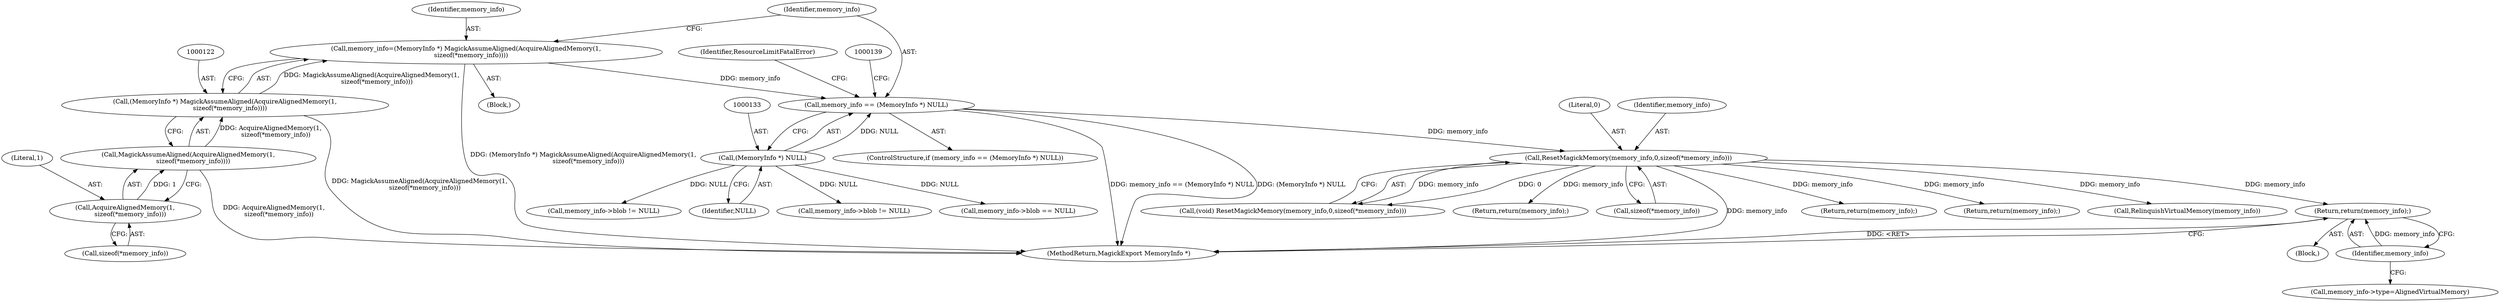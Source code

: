 digraph "0_ImageMagick_0474237508f39c4f783208123431815f1ededb76_5@pointer" {
"1000187" [label="(Return,return(memory_info);)"];
"1000188" [label="(Identifier,memory_info)"];
"1000140" [label="(Call,ResetMagickMemory(memory_info,0,sizeof(*memory_info)))"];
"1000130" [label="(Call,memory_info == (MemoryInfo *) NULL)"];
"1000119" [label="(Call,memory_info=(MemoryInfo *) MagickAssumeAligned(AcquireAlignedMemory(1,\n     sizeof(*memory_info))))"];
"1000121" [label="(Call,(MemoryInfo *) MagickAssumeAligned(AcquireAlignedMemory(1,\n     sizeof(*memory_info))))"];
"1000123" [label="(Call,MagickAssumeAligned(AcquireAlignedMemory(1,\n     sizeof(*memory_info))))"];
"1000124" [label="(Call,AcquireAlignedMemory(1,\n     sizeof(*memory_info)))"];
"1000132" [label="(Call,(MemoryInfo *) NULL)"];
"1000119" [label="(Call,memory_info=(MemoryInfo *) MagickAssumeAligned(AcquireAlignedMemory(1,\n     sizeof(*memory_info))))"];
"1000138" [label="(Call,(void) ResetMagickMemory(memory_info,0,sizeof(*memory_info)))"];
"1000129" [label="(ControlStructure,if (memory_info == (MemoryInfo *) NULL))"];
"1000295" [label="(Return,return(memory_info);)"];
"1000187" [label="(Return,return(memory_info);)"];
"1000142" [label="(Literal,0)"];
"1000320" [label="(Call,memory_info->blob == NULL)"];
"1000132" [label="(Call,(MemoryInfo *) NULL)"];
"1000130" [label="(Call,memory_info == (MemoryInfo *) NULL)"];
"1000176" [label="(Call,memory_info->blob != NULL)"];
"1000136" [label="(Identifier,ResourceLimitFatalError)"];
"1000125" [label="(Literal,1)"];
"1000140" [label="(Call,ResetMagickMemory(memory_info,0,sizeof(*memory_info)))"];
"1000143" [label="(Call,sizeof(*memory_info))"];
"1000188" [label="(Identifier,memory_info)"];
"1000181" [label="(Block,)"];
"1000134" [label="(Identifier,NULL)"];
"1000131" [label="(Identifier,memory_info)"];
"1000210" [label="(Call,memory_info->blob != NULL)"];
"1000121" [label="(Call,(MemoryInfo *) MagickAssumeAligned(AcquireAlignedMemory(1,\n     sizeof(*memory_info))))"];
"1000182" [label="(Call,memory_info->type=AlignedVirtualMemory)"];
"1000141" [label="(Identifier,memory_info)"];
"1000355" [label="(MethodReturn,MagickExport MemoryInfo *)"];
"1000126" [label="(Call,sizeof(*memory_info))"];
"1000221" [label="(Return,return(memory_info);)"];
"1000120" [label="(Identifier,memory_info)"];
"1000353" [label="(Return,return(memory_info);)"];
"1000106" [label="(Block,)"];
"1000351" [label="(Call,RelinquishVirtualMemory(memory_info))"];
"1000123" [label="(Call,MagickAssumeAligned(AcquireAlignedMemory(1,\n     sizeof(*memory_info))))"];
"1000124" [label="(Call,AcquireAlignedMemory(1,\n     sizeof(*memory_info)))"];
"1000187" -> "1000181"  [label="AST: "];
"1000187" -> "1000188"  [label="CFG: "];
"1000188" -> "1000187"  [label="AST: "];
"1000355" -> "1000187"  [label="CFG: "];
"1000187" -> "1000355"  [label="DDG: <RET>"];
"1000188" -> "1000187"  [label="DDG: memory_info"];
"1000140" -> "1000187"  [label="DDG: memory_info"];
"1000188" -> "1000182"  [label="CFG: "];
"1000140" -> "1000138"  [label="AST: "];
"1000140" -> "1000143"  [label="CFG: "];
"1000141" -> "1000140"  [label="AST: "];
"1000142" -> "1000140"  [label="AST: "];
"1000143" -> "1000140"  [label="AST: "];
"1000138" -> "1000140"  [label="CFG: "];
"1000140" -> "1000355"  [label="DDG: memory_info"];
"1000140" -> "1000138"  [label="DDG: memory_info"];
"1000140" -> "1000138"  [label="DDG: 0"];
"1000130" -> "1000140"  [label="DDG: memory_info"];
"1000140" -> "1000221"  [label="DDG: memory_info"];
"1000140" -> "1000295"  [label="DDG: memory_info"];
"1000140" -> "1000351"  [label="DDG: memory_info"];
"1000140" -> "1000353"  [label="DDG: memory_info"];
"1000130" -> "1000129"  [label="AST: "];
"1000130" -> "1000132"  [label="CFG: "];
"1000131" -> "1000130"  [label="AST: "];
"1000132" -> "1000130"  [label="AST: "];
"1000136" -> "1000130"  [label="CFG: "];
"1000139" -> "1000130"  [label="CFG: "];
"1000130" -> "1000355"  [label="DDG: memory_info == (MemoryInfo *) NULL"];
"1000130" -> "1000355"  [label="DDG: (MemoryInfo *) NULL"];
"1000119" -> "1000130"  [label="DDG: memory_info"];
"1000132" -> "1000130"  [label="DDG: NULL"];
"1000119" -> "1000106"  [label="AST: "];
"1000119" -> "1000121"  [label="CFG: "];
"1000120" -> "1000119"  [label="AST: "];
"1000121" -> "1000119"  [label="AST: "];
"1000131" -> "1000119"  [label="CFG: "];
"1000119" -> "1000355"  [label="DDG: (MemoryInfo *) MagickAssumeAligned(AcquireAlignedMemory(1,\n     sizeof(*memory_info)))"];
"1000121" -> "1000119"  [label="DDG: MagickAssumeAligned(AcquireAlignedMemory(1,\n     sizeof(*memory_info)))"];
"1000121" -> "1000123"  [label="CFG: "];
"1000122" -> "1000121"  [label="AST: "];
"1000123" -> "1000121"  [label="AST: "];
"1000121" -> "1000355"  [label="DDG: MagickAssumeAligned(AcquireAlignedMemory(1,\n     sizeof(*memory_info)))"];
"1000123" -> "1000121"  [label="DDG: AcquireAlignedMemory(1,\n     sizeof(*memory_info))"];
"1000123" -> "1000124"  [label="CFG: "];
"1000124" -> "1000123"  [label="AST: "];
"1000123" -> "1000355"  [label="DDG: AcquireAlignedMemory(1,\n     sizeof(*memory_info))"];
"1000124" -> "1000123"  [label="DDG: 1"];
"1000124" -> "1000126"  [label="CFG: "];
"1000125" -> "1000124"  [label="AST: "];
"1000126" -> "1000124"  [label="AST: "];
"1000132" -> "1000134"  [label="CFG: "];
"1000133" -> "1000132"  [label="AST: "];
"1000134" -> "1000132"  [label="AST: "];
"1000132" -> "1000176"  [label="DDG: NULL"];
"1000132" -> "1000210"  [label="DDG: NULL"];
"1000132" -> "1000320"  [label="DDG: NULL"];
}
